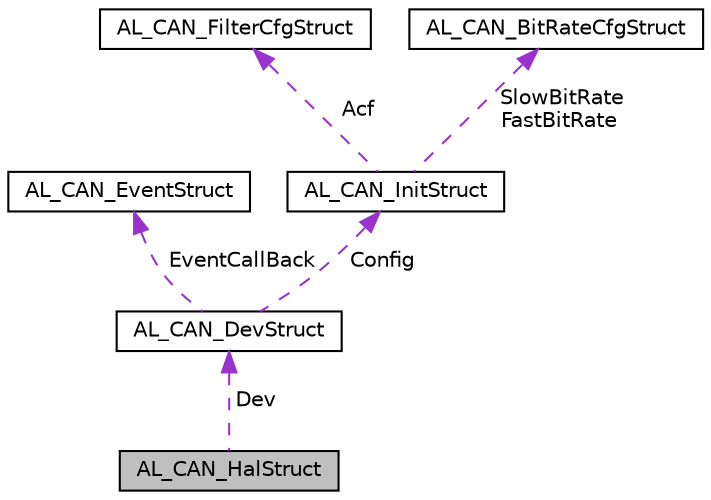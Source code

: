 digraph "AL_CAN_HalStruct"
{
  edge [fontname="Helvetica",fontsize="10",labelfontname="Helvetica",labelfontsize="10"];
  node [fontname="Helvetica",fontsize="10",shape=record];
  Node1 [label="AL_CAN_HalStruct",height=0.2,width=0.4,color="black", fillcolor="grey75", style="filled", fontcolor="black"];
  Node2 -> Node1 [dir="back",color="darkorchid3",fontsize="10",style="dashed",label=" Dev" ,fontname="Helvetica"];
  Node2 [label="AL_CAN_DevStruct",height=0.2,width=0.4,color="black", fillcolor="white", style="filled",URL="$structAL__CAN__DevStruct.html",tooltip="Module device struct. "];
  Node3 -> Node2 [dir="back",color="darkorchid3",fontsize="10",style="dashed",label=" EventCallBack" ,fontname="Helvetica"];
  Node3 [label="AL_CAN_EventStruct",height=0.2,width=0.4,color="black", fillcolor="white", style="filled",URL="$structAL__CAN__EventStruct.html",tooltip="Event struct. "];
  Node4 -> Node2 [dir="back",color="darkorchid3",fontsize="10",style="dashed",label=" Config" ,fontname="Helvetica"];
  Node4 [label="AL_CAN_InitStruct",height=0.2,width=0.4,color="black", fillcolor="white", style="filled",URL="$structAL__CAN__InitStruct.html",tooltip="Module Init config struct. "];
  Node5 -> Node4 [dir="back",color="darkorchid3",fontsize="10",style="dashed",label=" Acf" ,fontname="Helvetica"];
  Node5 [label="AL_CAN_FilterCfgStruct",height=0.2,width=0.4,color="black", fillcolor="white", style="filled",URL="$structAL__CAN__FilterCfgStruct.html",tooltip="Filter config struct. "];
  Node6 -> Node4 [dir="back",color="darkorchid3",fontsize="10",style="dashed",label=" SlowBitRate\nFastBitRate" ,fontname="Helvetica"];
  Node6 [label="AL_CAN_BitRateCfgStruct",height=0.2,width=0.4,color="black", fillcolor="white", style="filled",URL="$structAL__CAN__BitRateCfgStruct.html",tooltip="Frame bit rate struct. "];
}

